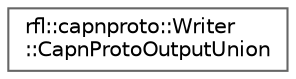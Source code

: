 digraph "类继承关系图"
{
 // LATEX_PDF_SIZE
  bgcolor="transparent";
  edge [fontname=Helvetica,fontsize=10,labelfontname=Helvetica,labelfontsize=10];
  node [fontname=Helvetica,fontsize=10,shape=box,height=0.2,width=0.4];
  rankdir="LR";
  Node0 [id="Node000000",label="rfl::capnproto::Writer\l::CapnProtoOutputUnion",height=0.2,width=0.4,color="grey40", fillcolor="white", style="filled",URL="$structrfl_1_1capnproto_1_1_writer_1_1_capn_proto_output_union.html",tooltip=" "];
}
